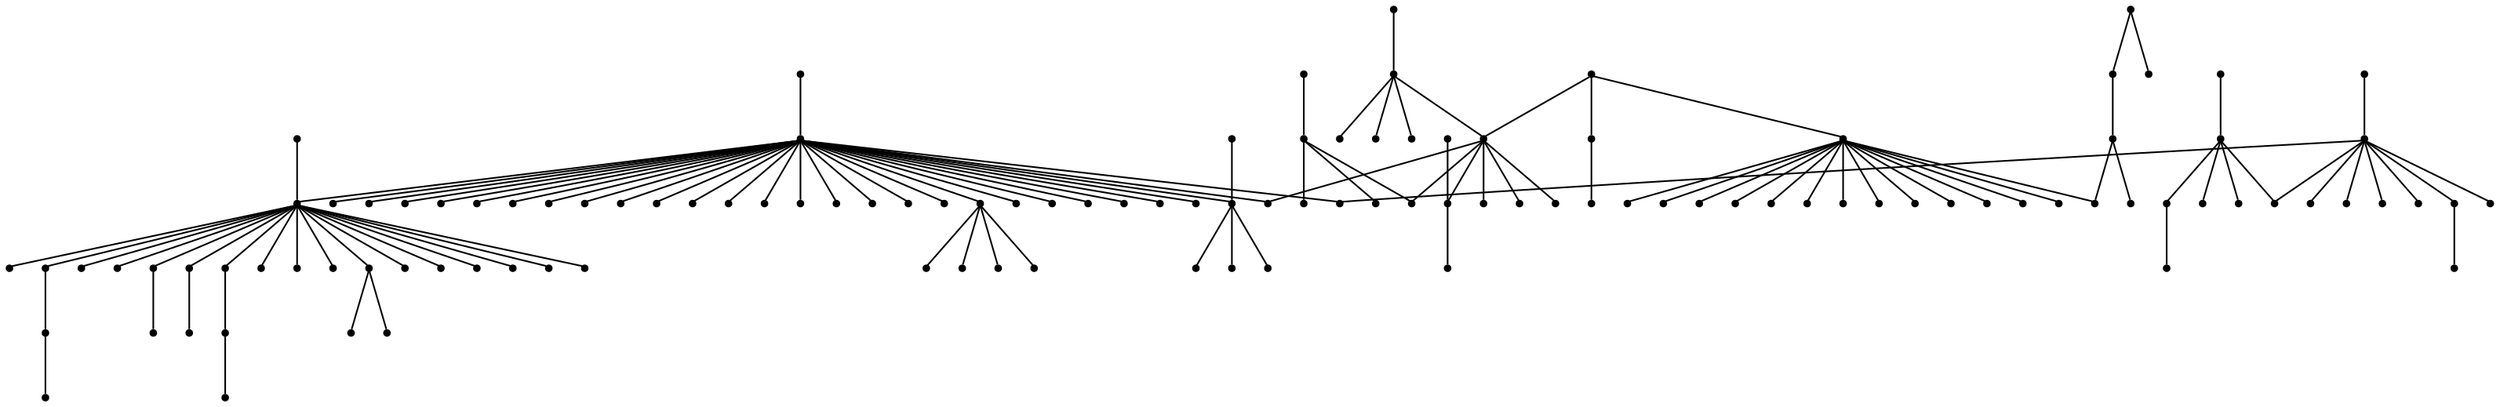 strict graph "" {
	graph [bb="0,0,482.79,405.33",
		"edge"="{'pos': ''}",
		file="/Users/felicedeluca/Developer/UofA/mlgd/resources/Dataset2/forests/EU_core_Layer_1_drawing.dot",
		"graph"="{'bb': '0,0,482.79,405.33', 'file': '/Users/felicedeluca/Developer/UofA/mlgd/resources/Dataset2/forests/EU_core_Layer_1_drawing.dot', '\
overlap': 'scale'}",
		"node"="{'height': '', 'label': '\\N', 'level': '', 'penwidth': '1', 'pos': '', 'shape': 'point', 'width': ''}",
		overlap=scale
	];
	node [label="\N",
		penwidth=1,
		shape=point
	];
	508	 [height=0.05,
		label=115,
		level=1,
		pos="59.94,-80.13999999999999",
		width=0.05];
	441	 [height=0.05,
		label=318,
		level=1,
		pos="15.939999999999998,-74.98999999999998",
		width=0.05];
	508 -- 441	 [pos="219.65,233.73 212.41,234.58 186.52,237.61 179.38,238.44"];
	509	 [height=0.05,
		label=494,
		level=1,
		pos="56.53999999999999,-41.25999999999999",
		width=0.05];
	441 -- 509	 [pos="216.39,270.94 209.72,265.39 185.82,245.54 179.24,240.07"];
	13	 [height=0.05,
		label=64,
		level=1,
		pos="-81.029,-29.25",
		width=0.05];
	441 -- 13	 [pos="82.254,283.6 94.024,278.05 163.89,245.1 175.81,239.48"];
	840	 [height=0.05,
		label=424,
		level=1,
		pos="64.91,-64.15999999999997",
		width=0.05];
	441 -- 840	 [pos="224.4,249.02 216.35,247.24 187.53,240.87 179.58,239.11"];
	14	 [height=0.05,
		label=96,
		level=1,
		pos="49.349999999999994,-56.339999999999975",
		width=0.05];
	441 -- 14	 [pos="209.15,256.31 203.3,253.04 184.82,242.72 179.19,239.58"];
	521	 [height=0.05,
		label=113,
		level=1,
		pos="32.24000000000001,-115.88999999999999",
		width=0.05];
	441 -- 521	 [pos="193.14,199.51 190.46,206.24 180.87,230.32 178.22,236.95"];
	769	 [height=0.05,
		label=282,
		level=1,
		pos="2.5200000000000102,-135.62999999999997",
		width=0.05];
	441 -- 769	 [pos="164.56,180.04 166.6,189.24 175.01,227.22 177.08,236.57"];
	22	 [height=0.05,
		label=333,
		level=1,
		pos="16.789999999999992,-112.46999999999997",
		width=0.05];
	441 -- 22	 [pos="178.34,203.19 178.2,209.76 177.73,230.49 177.58,236.81"];
	152	 [height=0.05,
		label=420,
		level=1,
		pos="46.69,-109.15999999999997",
		width=0.05];
	441 -- 152	 [pos="206.97,205.96 201.91,211.58 183.81,231.69 178.82,237.23"];
	154	 [height=0.05,
		label=411,
		level=1,
		pos="40.879999999999995,-74.16999999999999",
		width=0.05];
	441 -- 154	 [pos="200.52,239.41 195.84,239.26 184.03,238.87 179.42,238.72"];
	793	 [height=0.05,
		label=114,
		level=1,
		pos="36.379999999999995,-91.56999999999996",
		width=0.05];
	441 -- 793	 [pos="196.37,223.38 192.61,226.43 183.23,234.04 179.31,237.22"];
	40	 [height=0.05,
		label=375,
		level=1,
		pos="91.98000000000002,-109.04999999999998",
		width=0.05];
	441 -- 40	 [pos="251.7,205.44 241.18,210.15 189.7,233.21 179.36,237.85"];
	676	 [height=0.05,
		label=409,
		level=1,
		pos="19.080000000000013,-94.03999999999996",
		width=0.05];
	441 -- 676	 [pos="180.35,221.65 179.74,225.33 178.47,233.06 177.87,236.69"];
	851	 [height=0.05,
		label=547,
		level=1,
		pos="0.0,0.0",
		width=0.05];
	441 -- 851	 [pos="162,311.8 164.2,301.42 174.99,250.65 177.16,240.45"];
	177	 [height=0.05,
		label=107,
		level=1,
		pos="32.610000000000014,-61.66999999999999",
		width=0.05];
	441 -- 177	 [pos="192.67,250.75 189.58,248.28 182.61,242.71 179.33,240.09"];
	183	 [height=0.05,
		label=283,
		level=1,
		pos="56.599999999999994,-96.31999999999996",
		width=0.05];
	441 -- 183	 [pos="216.45,218.24 209.76,221.75 185.84,234.31 179.24,237.77"];
	831	 [height=0.05,
		label=256,
		level=1,
		pos="-11.129999999999995,-57.35999999999996",
		width=0.05];
	441 -- 831	 [pos="152.24,255.13 157.23,251.88 171.31,242.72 176,239.66"];
	189	 [height=0.05,
		label=5,
		level=1,
		pos="-3.2399999999999807,-74.08999999999997",
		width=0.05];
	441 -- 189	 [pos="160.41,239.46 164.12,239.29 171.9,238.92 175.56,238.75"];
	610	 [height=0.05,
		label=47,
		level=1,
		pos="12.800000000000011,-157.42",
		width=0.05];
	441 -- 610	 [pos="174.48,158.27 174.91,169.67 177.04,225.48 177.47,236.69"];
	921	 [height=0.05,
		label=160,
		level=1,
		pos="28.26000000000002,-44.579999999999984",
		width=0.05];
	441 -- 921	 [pos="189.05,267.08 186.78,261.47 180.38,245.66 178.24,240.39"];
	254	 [height=0.05,
		label=13,
		level=1,
		pos="24.230000000000018,-28.19999999999999",
		width=0.05];
	441 -- 254	 [pos="185.47,283.44 184.11,275.74 179.23,248.2 177.89,240.61"];
	955	 [height=0.05,
		label=86,
		level=1,
		pos="-10.289999999999992,-42.079999999999984",
		width=0.05];
	441 -- 955	 [pos="152.43,270.15 156.67,264.84 171.63,246.07 176.21,240.34"];
	102	 [height=0.05,
		label=170,
		level=1,
		pos="7.200000000000017,-34.98999999999995",
		width=0.05];
	441 -- 102	 [pos="169.27,276.51 170.8,269.5 175.64,247.37 177.11,240.63"];
	355	 [height=0.05,
		label=121,
		level=1,
		pos="-25.47,-67.86999999999998",
		width=0.05];
	441 -- 355	 [pos="137.91,245.47 144.6,244.32 168.22,240.26 175.43,239.02"];
	233	 [height=0.05,
		label=84,
		level=1,
		pos="9.490000000000009,-53.379999999999995",
		width=0.05];
	441 -- 233	 [pos="171.69,258.27 172.94,254.09 175.81,244.47 177,240.46"];
	122	 [height=0.05,
		label=83,
		level=1,
		pos="-5.519999999999982,-90.09999999999997",
		width=0.05];
	441 -- 122	 [pos="175.86,237.47 171.91,234.69 162.06,227.76 157.94,224.86"];
	948	 [height=0.05,
		label=169,
		level=1,
		pos="-18.849999999999994,-104.51999999999998",
		width=0.05];
	441 -- 948	 [pos="176.05,237.39 170.33,232.53 149.85,215.16 144.21,210.36"];
	631	 [height=0.05,
		label=367,
		level=1,
		pos="0.9300000000000068,-106.66999999999999",
		width=0.05];
	441 -- 631	 [pos="176.74,236.96 174.15,231.51 166.1,214.52 163.41,208.85"];
	635	 [height=0.05,
		label=82,
		level=1,
		pos="-27.389999999999986,-87.04999999999998",
		width=0.05];
	441 -- 635	 [pos="175.68,238.14 168.55,236.16 143.05,229.06 136.02,227.1"];
	637	 [height=0.05,
		label=183,
		level=1,
		pos="42.370000000000005,-32.46999999999997",
		width=0.05];
	441 -- 637	 [pos="178.68,240.49 183.03,247.48 198.58,272.51 202.87,279.41"];
	862	 [height=0.05,
		label=473,
		level=1,
		pos="245.50000000000003,-189.51999999999998",
		width=0.05];
	957	 [height=0.05,
		label=187,
		level=1,
		pos="212.76000000000002,-188.97999999999996",
		width=0.05];
	862 -- 957	 [pos="404.96,124.16 398.92,124.26 381.9,124.55 376.23,124.64"];
	616	 [height=0.05,
		label=679,
		level=1,
		pos="164.98999999999998,-141.89",
		width=0.05];
	957 -- 616	 [pos="372.78,126.24 365.52,133.39 335.6,162.88 328.23,170.14"];
	883	 [height=0.05,
		label=932,
		level=1,
		pos="209.12000000000003,-216.04299999999998",
		width=0.05];
	957 -- 883	 [pos="371.01,99.731 371.69,104.82 373.42,117.63 374.09,122.63"];
	545	 [height=0.05,
		label=366,
		level=1,
		pos="228.70000000000002,-221.87599999999998",
		width=0.05];
	957 -- 545	 [pos="389.44,93.543 386.65,99.308 377.83,117.51 375.15,123.05"];
	864	 [height=0.05,
		label=546,
		level=1,
		pos="244.42,-209.74999999999997",
		width=0.05];
	957 -- 864	 [pos="376.07,123.56 381.61,119.92 399.13,108.43 404.46,104.92"];
	337	 [height=0.05,
		label=533,
		level=1,
		pos="215.26000000000002,-117.61999999999998",
		width=0.05];
	651	 [height=0.05,
		label=350,
		level=1,
		pos="208.12000000000003,-151.07999999999998",
		width=0.05];
	337 -- 651	 [pos="376.48,194.23 375.25,188.47 371.42,170.54 370.14,164.55"];
	346	 [height=0.05,
		label=172,
		level=1,
		pos="258.95000000000005,-74.82999999999998",
		width=0.05];
	337 -- 346	 [pos="378.31,197.45 384.95,203.95 412.31,230.75 419.05,237.35"];
	337 -- 616	 [pos="375.19,195.22 367.55,191.54 336.07,176.34 328.32,172.6"];
	536	 [height=0.05,
		label=180,
		level=1,
		pos="198.76000000000002,-173.23999999999998",
		width=0.05];
	651 -- 536	 [pos="368.98,160.83 367.26,156.75 362.97,146.58 361.17,142.33"];
	759	 [height=0.05,
		label=434,
		level=1,
		pos="296.1,-78.70999999999998",
		width=0.05];
	346 -- 759	 [pos="455.71,235.15 449.19,235.83 428.65,237.98 422.38,238.63"];
	798	 [height=0.05,
		label=295,
		level=1,
		pos="278.42999999999995,-81.80999999999997",
		width=0.05];
	346 -- 798	 [pos="438.24,232.48 434.62,233.78 426.48,236.7 422.64,238.08"];
	764	 [height=0.05,
		label=249,
		level=1,
		pos="274.78,-53.71999999999997",
		width=0.05];
	346 -- 764	 [pos="435.14,258.28 432.22,254.39 424.96,244.7 421.92,240.65"];
	151	 [height=0.05,
		label=365,
		level=1,
		pos="293.78999999999996,-56.75",
		width=0.05];
	346 -- 151	 [pos="453.52,255.93 447.41,252.76 428.14,242.76 422.27,239.71"];
	371	 [height=0.05,
		label=142,
		level=1,
		pos="269.49,-31.649999999999977",
		width=0.05];
	346 -- 371	 [pos="421.01,240.68 422.74,247.78 428.94,273.2 430.65,280.2"];
	922	 [height=0.05,
		label=419,
		level=1,
		pos="233.60999999999999,-82.02999999999997",
		width=0.05];
	346 -- 922	 [pos="418.56,238.26 413.8,236.9 401.8,233.49 397.12,232.16"];
	506	 [height=0.05,
		label=212,
		level=1,
		pos="236.72,-42.5",
		width=0.05];
	346 -- 506	 [pos="419.36,240.56 415.46,246.23 403.16,264.11 399.41,269.56"];
	58	 [height=0.05,
		label=820,
		level=1,
		pos="245.26000000000002,-57.52999999999997",
		width=0.05];
	346 -- 58	 [pos="419.29,240.42 416.64,243.77 410.55,251.47 408.01,254.68"];
	927	 [height=0.05,
		label=280,
		level=1,
		pos="226.15,-61.95999999999998",
		width=0.05];
	346 -- 927	 [pos="418.79,239.52 413.15,241.73 395.56,248.62 389.68,250.93"];
	479	 [height=0.05,
		label=28,
		level=1,
		pos="252.73999999999998,-92.45999999999998",
		width=0.05];
	346 -- 479	 [pos="419.89,236.94 418.69,233.53 416.17,226.37 414.98,223.01"];
	577	 [height=0.05,
		label=14,
		level=1,
		pos="289.40999999999997,-99.02999999999997",
		width=0.05];
	346 -- 577	 [pos="422.19,237.52 427.53,233.28 444.38,219.89 449.51,215.81"];
	946	 [height=0.05,
		label=285,
		level=1,
		pos="256.96000000000004,-111.64999999999998",
		width=0.05];
	346 -- 946	 [pos="420.45,236.84 420.1,230.39 418.99,210.02 418.65,203.81"];
	849	 [height=0.05,
		label=166,
		level=1,
		pos="272.23,-106.15999999999997",
		width=0.05];
	346 -- 849	 [pos="421.27,237.14 423.55,231.75 430.67,214.95 433.05,209.34"];
	181	 [height=0.05,
		label=128,
		level=1,
		pos="253.44000000000003,-37.76999999999998",
		width=0.05];
	346 -- 181	 [pos="420.26,240.82 419.29,247.31 416.24,267.81 415.31,274.05"];
	792	 [height=0.05,
		label=549,
		level=1,
		pos="161.01000000000002,-187.41999999999996",
		width=0.05];
	616 -- 792	 [pos="322.78,128.19 323.44,135.68 325.78,162.48 326.42,169.87"];
	616 -- 40	 [pos="255.38,203.79 265.48,199.25 314.91,177.02 324.84,172.55"];
	515	 [height=0.05,
		label=137,
		level=1,
		pos="146.58,-130.28999999999996",
		width=0.05];
	616 -- 515	 [pos="309.88,182.29 313.44,180.05 321.63,174.89 325.05,172.73"];
	728	 [height=0.05,
		label=80,
		level=1,
		pos="162.52,-102.36999999999998",
		width=0.05];
	616 -- 728	 [pos="324.25,209.16 324.68,202.23 326.05,180.37 326.46,173.71"];
	105	 [height=0.05,
		label=81,
		level=1,
		pos="177.98,-125.67999999999998",
		width=0.05];
	616 -- 105	 [pos="338.38,186.47 335.96,183.47 330.54,176.7 327.98,173.5"];
	450	 [height=0.05,
		label=971,
		level=1,
		pos="186.76000000000002,-146.76999999999998",
		width=0.05];
	616 -- 450	 [pos="328.6,171.31 332.81,170.37 342.5,168.2 346.54,167.29"];
	5	 [height=0.05,
		label=105,
		level=1,
		pos="-62.172,-34.47999999999996",
		width=0.05];
	5 -- 13	 [pos="97.688,279.65 94.186,280.62 86.309,282.8 82.589,283.84"];
	136	 [height=0.05,
		label=489,
		level=1,
		pos="-116.42099999999999,-69.83999999999997",
		width=0.05];
	13 -- 136	 [pos="46.7,245.55 52.521,252.23 73.352,276.12 79.095,282.7"];
	10	 [height=0.05,
		label=21,
		level=1,
		pos="-131.383,-46.52999999999997",
		width=0.05];
	13 -- 10	 [pos="32.381,267.86 40.663,270.7 70.3,280.87 78.472,283.68"];
	15	 [height=0.05,
		label=412,
		level=1,
		pos="-55.379999999999995,19.090000000000032",
		width=0.05];
	13 -- 15	 [pos="81.424,286 85.319,293.34 101.38,323.62 105.34,331.08"];
	650	 [height=0.05,
		label=215,
		level=1,
		pos="-89.54199999999999,16.879999999999995",
		width=0.05];
	13 -- 650	 [pos="80.205,286.38 78.805,293.97 73.794,321.12 72.413,328.6"];
	280	 [height=0.05,
		label=269,
		level=1,
		pos="-67.014,-3.5299999999999727",
		width=0.05];
	13 -- 280	 [pos="81.491,286.08 84.024,290.73 91.085,303.69 93.644,308.39"];
	158	 [height=0.05,
		label=209,
		level=1,
		pos="-85.32799999999999,-1.9499999999999886",
		width=0.05];
	13 -- 158	 [pos="80.289,286.19 79.512,291.12 77.346,304.88 76.561,309.87"];
	416	 [height=0.05,
		label=244,
		level=1,
		pos="-89.228,-82.47999999999999",
		width=0.05];
	13 -- 416	 [pos="80.219,282.11 78.87,273.35 74.045,242.02 72.714,233.39"];
	420	 [height=0.05,
		label=405,
		level=1,
		pos="-93.705,-44.31",
		width=0.05];
	13 -- 420	 [pos="79.401,283.01 77.048,280.21 71.752,273.92 69.252,270.95"];
	454	 [height=0.05,
		label=173,
		level=1,
		pos="-82.57499999999999,-55.90999999999997",
		width=0.05];
	13 -- 454	 [pos="80.45,282.3 80.159,277.3 79.427,264.67 79.142,259.75"];
	180	 [height=0.05,
		label=329,
		level=1,
		pos="-110.51599999999999,-50.14999999999998",
		width=0.05];
	13 -- 180	 [pos="78.986,283.27 73.914,279.68 58.108,268.47 52.824,264.73"];
	437	 [height=0.05,
		label=106,
		level=1,
		pos="-103.297,-22.5",
		width=0.05];
	13 -- 437	 [pos="78.824,284.93 74.723,286.17 64.505,289.27 60.231,290.57"];
	573	 [height=0.05,
		label=6,
		level=1,
		pos="-119.89699999999999,-2.0299999999999727",
		width=0.05];
	13 -- 573	 [pos="78.901,285.57 72.507,290.04 49.631,306.07 43.323,310.48"];
	872	 [height=0.05,
		label=498,
		level=1,
		pos="-103.15599999999999,-4.079999999999984",
		width=0.05];
	13 -- 872	 [pos="79.381,285.75 75.575,290.08 63.715,303.57 59.75,308.08"];
	592	 [height=0.05,
		label=141,
		level=1,
		pos="-126.92999999999998,-19.269999999999982",
		width=0.05];
	13 -- 592	 [pos="78.599,284.82 71.048,286.47 44.033,292.35 36.584,293.97"];
	55	 [height=0.05,
		label=16,
		level=1,
		pos="-38.66999999999999,-0.2899999999999636",
		width=0.05];
	13 -- 55	 [pos="82.391,285.64 89.358,290.4 114.29,307.45 121.16,312.15"];
	566	 [height=0.05,
		label=2,
		level=1,
		pos="-117.53099999999999,-32.46999999999997",
		width=0.05];
	13 -- 566	 [pos="78.609,284.22 72.211,283.66 52.02,281.88 45.866,281.34"];
	860	 [height=0.05,
		label=232,
		level=1,
		pos="-106.073,13.129999999999995",
		width=0.05];
	13 -- 860	 [pos="79.495,286.22 75.375,293.19 60.635,318.14 56.571,325.01"];
	837	 [height=0.05,
		label=210,
		level=1,
		pos="-135.516,-99.75999999999999",
		width=0.05];
	136 -- 837	 [pos="44.152,242.2 40.868,237.05 30.632,221.02 27.21,215.66"];
	646	 [height=0.05,
		label=317,
		level=1,
		pos="319.39,40.210000000000036",
		width=0.05];
	473	 [height=0.05,
		label=221,
		level=1,
		pos="305.61,19.310000000000002",
		width=0.05];
	646 -- 473	 [pos="479.91,352.22 477.37,348.37 471.05,338.78 468.4,334.77"];
	104	 [height=0.05,
		label=17,
		level=1,
		pos="314.49,62.160000000000025",
		width=0.05];
	646 -- 104	 [pos="480.54,355.88 479.59,360.13 477.41,369.9 476.5,373.97"];
	537	 [height=0.05,
		label=480,
		level=1,
		pos="279.57000000000005,-0.6399999999999864",
		width=0.05];
	473 -- 537	 [pos="442.88,314.32 447.68,318 461.21,328.36 465.72,331.82"];
	484	 [height=0.05,
		label=44,
		level=1,
		pos="-159.79999999999998,-63.569999999999965",
		width=0.05];
	10 -- 484	 [pos="28.352,266 23.117,262.86 8.3433,254 3.4195,251.05"];
	799	 [height=0.05,
		label=55,
		level=1,
		pos="-35.41999999999999,62.54000000000002",
		width=0.05];
	15 -- 799	 [pos="107.08,334.61 110.36,341.75 122.11,367.33 125.34,374.38"];
	624	 [height=0.05,
		label=58,
		level=1,
		pos="-88.30699999999999,-115.23999999999998",
		width=0.05];
	416 -- 624	 [pos="72.433,229.02 72.602,222.98 73.081,205.95 73.241,200.28"];
	115	 [height=0.05,
		label=301,
		level=1,
		pos="-105.707,-109.03999999999996",
		width=0.05];
	416 -- 115	 [pos="71.291,229.42 68.312,224.62 60.009,211.24 57,206.39"];
	788	 [height=0.05,
		label=642,
		level=1,
		pos="4.909999999999997,23.57000000000005",
		width=0.05];
	55 -- 788	 [pos="164.64,336.19 157.47,332.27 131.82,318.23 124.75,314.35"];
	602	 [height=0.05,
		label=63,
		level=1,
		pos="-17.72,89.88",
		width=0.05];
	799 -- 602	 [pos="127.34,377.98 130.6,383.02 139.8,397.24 142.87,401.97"];
	85	 [height=0.05,
		label=129,
		level=1,
		pos="150.17999999999998,-258.405",
		width=0.05];
	316	 [height=0.05,
		label=694,
		level=1,
		pos="158.02,-229.19799999999998",
		width=0.05];
	85 -- 316	 [pos="312.29,57.162 313.71,62.441 317.66,77.158 319.09,82.491"];
	316 -- 792	 [pos="322.45,123.99 321.93,116.67 320.27,93.554 319.77,86.51"];
	809	 [height=0.05,
		label=493,
		level=1,
		pos="175.20000000000002,-248.70899999999997",
		width=0.05];
	316 -- 809	 [pos="335.45,66.472 332.29,70.065 324.4,79.018 321.11,82.763"];
	834	 [height=0.05,
		label=290,
		level=1,
		pos="134.33,-234.409",
		width=0.05];
	316 -- 834	 [pos="297.79,79.65 302.24,80.629 313.46,83.097 317.83,84.059"];
	507	 [height=0.05,
		label=393,
		level=1,
		pos="8.454000000000008,-140.45799999999997",
		width=0.05];
	769 -- 507	 [pos="165.71,176.72 170.91,172.49 187.33,159.14 192.33,155.07"];
	267	 [height=0.05,
		label=371,
		level=1,
		pos="-29.609999999999985,-153.7",
		width=0.05];
	769 -- 267	 [pos="162.39,177.05 156.76,173.88 138.99,163.89 133.57,160.84"];
	936	 [height=0.05,
		label=4,
		level=1,
		pos="-8.060000000000002,-151.27999999999997",
		width=0.05];
	769 -- 936	 [pos="162.82,176.1 160.7,172.97 156.54,166.81 154.6,163.93"];
	854	 [height=0.05,
		label=404,
		level=1,
		pos="-8.069999999999993,-170.18999999999997",
		width=0.05];
	769 -- 854	 [pos="163.55,176.16 161.73,170.22 156.05,151.7 154.16,145.5"];
	772	 [height=0.05,
		label=65,
		level=1,
		pos="13.560000000000002,-270.58299999999997",
		width=0.05];
	68	 [height=0.05,
		label=135,
		level=1,
		pos="0.8000000000000114,-232.92899999999997",
		width=0.05];
	772 -- 68	 [pos="174.48,45.092 172.24,51.691 165.18,72.519 163.03,78.866"];
	780	 [height=0.05,
		label=438,
		level=1,
		pos="-26.669999999999987,-231.14499999999998",
		width=0.05];
	68 -- 780	 [pos="136.74,82.388 141.7,82.066 155.54,81.167 160.56,80.841"];
	439	 [height=0.05,
		label=116,
		level=1,
		pos="11.950000000000017,-252.95",
		width=0.05];
	68 -- 439	 [pos="172.52,62.547 170.36,66.419 165.4,75.334 163.33,79.048"];
	453	 [height=0.05,
		label=62,
		level=1,
		pos="25.069999999999993,-230.724",
		width=0.05];
	68 -- 453	 [pos="184.76,82.753 180.2,82.339 168.71,81.294 164.23,80.887"];
	50	 [height=0.05,
		label=93,
		level=1,
		pos="-18.189999999999998,-251.62699999999998",
		width=0.05];
	68 -- 50	 [pos="144.9,63.491 148.4,66.934 157.11,75.514 160.76,79.102"];
	558	 [height=0.05,
		label=336,
		level=1,
		pos="37.93000000000001,-251.23499999999999",
		width=0.05];
	68 -- 558	 [pos="197.53,63.399 191.03,66.607 170.49,76.733 164.23,79.819"];
	817	 [height=0.05,
		label=30,
		level=1,
		pos="-40.19999999999999,-263.41599999999994",
		width=0.05];
	68 -- 817	 [pos="160.64,79.411 153.9,74.396 129.76,56.453 123.11,51.505"];
	68 -- 610	 [pos="162.7,82.587 164.36,93.034 172.48,144.15 174.11,154.43"];
	733	 [height=0.05,
		label=23,
		level=1,
		pos="-7.049999999999983,-269.154",
		width=0.05];
	68 -- 733	 [pos="161.98,78.773 160.61,72.425 156.26,52.387 154.94,46.28"];
	276	 [height=0.05,
		label=74,
		level=1,
		pos="-59.97,-308.6271",
		width=0.05];
	634	 [height=0.05,
		label=764,
		level=1,
		pos="-74.36,-285.775",
		width=0.05];
	276 -- 634	 [pos="100.5,6.816 97.847,11.025 91.246,21.511 88.485,25.897"];
	787	 [height=0.05,
		label=314,
		level=1,
		pos="-109.011,-275.306",
		width=0.05];
	634 -- 787	 [pos="54.452,37.781 60.412,35.981 78.987,30.368 85.195,28.493"];
	813	 [height=0.05,
		label=377,
		level=1,
		pos="-83.966,-311.84999999999997",
		width=0.05];
	634 -- 813	 [pos="78.265,3.5108 80.001,8.2241 84.841,21.362 86.595,26.123"];
	634 -- 817	 [pos="119.56,49.032 113.57,45.114 94.68,32.745 88.922,28.976"];
	134	 [height=0.05,
		label=211,
		level=1,
		pos="-94.332,-289.057",
		width=0.05];
	634 -- 134	 [pos="69.112,24.896 72.82,25.505 81.163,26.876 85.103,27.524"];
	640	 [height=0.05,
		label=495,
		level=1,
		pos="-136.059,-280.448",
		width=0.05];
	787 -- 640	 [pos="50.814,38.007 45.925,37.077 32.296,34.486 27.357,33.548"];
	488	 [height=0.05,
		label=254,
		level=1,
		pos="33.52000000000001,46.29000000000002",
		width=0.05];
	788 -- 488	 [pos="168.05,338.44 172.97,342.35 188.31,354.52 193.44,358.6"];
	286	 [height=0.05,
		label=252,
		level=1,
		pos="272.65,24.480000000000018",
		width=0.05];
	537 -- 286	 [pos="440.63,314.98 439.33,319.7 436.05,331.6 434.77,336.24"];
	537 -- 371	 [pos="440.51,310.98 438.65,305.27 433.41,289.14 431.66,283.77"];
	174	 [height=0.05,
		label=133,
		level=1,
		pos="2.6740000000000013,7.8680000000000065",
		width=0.05];
	174 -- 851	 [pos="174.25,350.88 171.91,343.98 164.52,322.22 162.26,315.59"];
	227	 [height=0.05,
		label=165,
		level=1,
		pos="-5.624000000000001,4.916000000000008",
		width=0.05];
	851 -- 227	 [pos="134.99,336.91 139.92,332.6 155.48,319 160.22,314.86"];
	925	 [height=0.05,
		label=340,
		level=1,
		pos="-1.7599999999999967,5.4879999999999995",
		width=0.05];
	851 -- 925	 [pos="153.38,339.29 154.97,334.33 159.41,320.5 161.01,315.49"];
	329	 [height=0.05,
		label=87,
		level=1,
		pos="-3.415999999999997,8.284000000000004",
		width=0.05];
	851 -- 329	 [pos="145.25,353.29 148.06,346.48 158.12,322.1 160.89,315.38"];
	771	 [height=0.05,
		label=41,
		level=1,
		pos="60.849999999999994,-268.24299999999994",
		width=0.05];
	558 -- 771	 [pos="201.03,61.299 205.18,58.225 216.73,49.655 220.91,46.549"];
	221	 [height=0.05,
		label=303,
		level=1,
		pos="147.45000000000002,-81.85999999999999",
		width=0.05];
	221 -- 728	 [pos="310.23,230.18 313.01,226.4 319.92,216.99 322.82,213.06"];
	726	 [height=0.05,
		label=474,
		level=1,
		pos="171.48999999999998,-74.92999999999998",
		width=0.05];
	728 -- 726	 [pos="324.71,213.08 326.33,218.04 330.85,231.87 332.48,236.88"];
}
